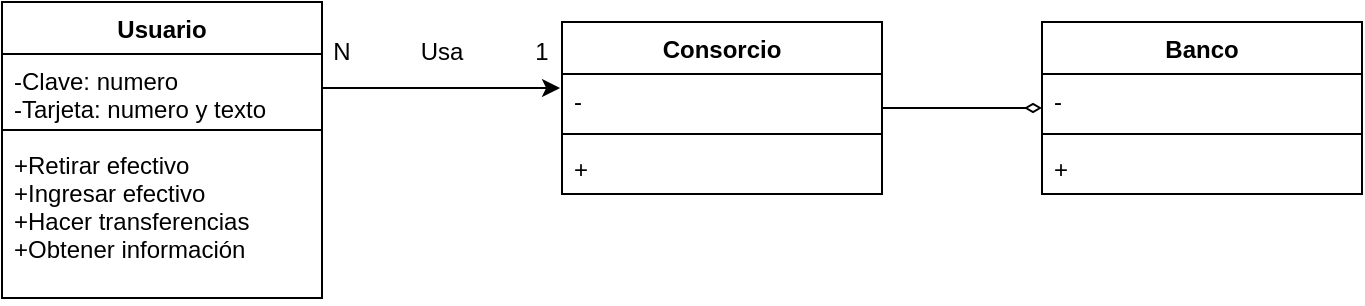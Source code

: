 <mxfile version="17.1.3" type="github" pages="2">
  <diagram id="gOP7a4YZkcO-Soyc9g9I" name="Cajero Automatico">
    <mxGraphModel dx="868" dy="482" grid="1" gridSize="10" guides="1" tooltips="1" connect="1" arrows="1" fold="1" page="1" pageScale="1" pageWidth="827" pageHeight="1169" math="0" shadow="0">
      <root>
        <mxCell id="0" />
        <mxCell id="1" parent="0" />
        <mxCell id="sYLvmIWF6ZdvHx_AD3vL-1" value="Usuario" style="swimlane;fontStyle=1;align=center;verticalAlign=top;childLayout=stackLayout;horizontal=1;startSize=26;horizontalStack=0;resizeParent=1;resizeParentMax=0;resizeLast=0;collapsible=1;marginBottom=0;" vertex="1" parent="1">
          <mxGeometry x="40" y="40" width="160" height="148" as="geometry" />
        </mxCell>
        <mxCell id="sYLvmIWF6ZdvHx_AD3vL-2" value="-Clave: numero&#xa;-Tarjeta: numero y texto" style="text;strokeColor=none;fillColor=none;align=left;verticalAlign=top;spacingLeft=4;spacingRight=4;overflow=hidden;rotatable=0;points=[[0,0.5],[1,0.5]];portConstraint=eastwest;" vertex="1" parent="sYLvmIWF6ZdvHx_AD3vL-1">
          <mxGeometry y="26" width="160" height="34" as="geometry" />
        </mxCell>
        <mxCell id="sYLvmIWF6ZdvHx_AD3vL-3" value="" style="line;strokeWidth=1;fillColor=none;align=left;verticalAlign=middle;spacingTop=-1;spacingLeft=3;spacingRight=3;rotatable=0;labelPosition=right;points=[];portConstraint=eastwest;" vertex="1" parent="sYLvmIWF6ZdvHx_AD3vL-1">
          <mxGeometry y="60" width="160" height="8" as="geometry" />
        </mxCell>
        <mxCell id="sYLvmIWF6ZdvHx_AD3vL-4" value="+Retirar efectivo&#xa;+Ingresar efectivo&#xa;+Hacer transferencias&#xa;+Obtener información" style="text;strokeColor=none;fillColor=none;align=left;verticalAlign=top;spacingLeft=4;spacingRight=4;overflow=hidden;rotatable=0;points=[[0,0.5],[1,0.5]];portConstraint=eastwest;" vertex="1" parent="sYLvmIWF6ZdvHx_AD3vL-1">
          <mxGeometry y="68" width="160" height="80" as="geometry" />
        </mxCell>
        <mxCell id="sYLvmIWF6ZdvHx_AD3vL-18" style="edgeStyle=orthogonalEdgeStyle;rounded=0;orthogonalLoop=1;jettySize=auto;html=1;entryX=0;entryY=0.5;entryDx=0;entryDy=0;endArrow=diamondThin;endFill=0;" edge="1" parent="1" source="sYLvmIWF6ZdvHx_AD3vL-5" target="sYLvmIWF6ZdvHx_AD3vL-14">
          <mxGeometry relative="1" as="geometry" />
        </mxCell>
        <mxCell id="sYLvmIWF6ZdvHx_AD3vL-5" value="Consorcio" style="swimlane;fontStyle=1;align=center;verticalAlign=top;childLayout=stackLayout;horizontal=1;startSize=26;horizontalStack=0;resizeParent=1;resizeParentMax=0;resizeLast=0;collapsible=1;marginBottom=0;" vertex="1" parent="1">
          <mxGeometry x="320" y="50" width="160" height="86" as="geometry" />
        </mxCell>
        <mxCell id="sYLvmIWF6ZdvHx_AD3vL-6" value="-" style="text;strokeColor=none;fillColor=none;align=left;verticalAlign=top;spacingLeft=4;spacingRight=4;overflow=hidden;rotatable=0;points=[[0,0.5],[1,0.5]];portConstraint=eastwest;" vertex="1" parent="sYLvmIWF6ZdvHx_AD3vL-5">
          <mxGeometry y="26" width="160" height="26" as="geometry" />
        </mxCell>
        <mxCell id="sYLvmIWF6ZdvHx_AD3vL-7" value="" style="line;strokeWidth=1;fillColor=none;align=left;verticalAlign=middle;spacingTop=-1;spacingLeft=3;spacingRight=3;rotatable=0;labelPosition=right;points=[];portConstraint=eastwest;" vertex="1" parent="sYLvmIWF6ZdvHx_AD3vL-5">
          <mxGeometry y="52" width="160" height="8" as="geometry" />
        </mxCell>
        <mxCell id="sYLvmIWF6ZdvHx_AD3vL-8" value="+" style="text;strokeColor=none;fillColor=none;align=left;verticalAlign=top;spacingLeft=4;spacingRight=4;overflow=hidden;rotatable=0;points=[[0,0.5],[1,0.5]];portConstraint=eastwest;" vertex="1" parent="sYLvmIWF6ZdvHx_AD3vL-5">
          <mxGeometry y="60" width="160" height="26" as="geometry" />
        </mxCell>
        <mxCell id="sYLvmIWF6ZdvHx_AD3vL-10" value="Usa" style="text;html=1;strokeColor=none;fillColor=none;align=center;verticalAlign=middle;whiteSpace=wrap;rounded=0;" vertex="1" parent="1">
          <mxGeometry x="230" y="50" width="60" height="30" as="geometry" />
        </mxCell>
        <mxCell id="sYLvmIWF6ZdvHx_AD3vL-11" value="N" style="text;html=1;strokeColor=none;fillColor=none;align=center;verticalAlign=middle;whiteSpace=wrap;rounded=0;" vertex="1" parent="1">
          <mxGeometry x="200" y="50" width="20" height="30" as="geometry" />
        </mxCell>
        <mxCell id="sYLvmIWF6ZdvHx_AD3vL-12" value="1" style="text;html=1;strokeColor=none;fillColor=none;align=center;verticalAlign=middle;whiteSpace=wrap;rounded=0;" vertex="1" parent="1">
          <mxGeometry x="300" y="50" width="20" height="30" as="geometry" />
        </mxCell>
        <mxCell id="sYLvmIWF6ZdvHx_AD3vL-13" style="edgeStyle=orthogonalEdgeStyle;rounded=0;orthogonalLoop=1;jettySize=auto;html=1;entryX=-0.006;entryY=0.269;entryDx=0;entryDy=0;entryPerimeter=0;" edge="1" parent="1" source="sYLvmIWF6ZdvHx_AD3vL-2" target="sYLvmIWF6ZdvHx_AD3vL-6">
          <mxGeometry relative="1" as="geometry" />
        </mxCell>
        <mxCell id="sYLvmIWF6ZdvHx_AD3vL-14" value="Banco" style="swimlane;fontStyle=1;align=center;verticalAlign=top;childLayout=stackLayout;horizontal=1;startSize=26;horizontalStack=0;resizeParent=1;resizeParentMax=0;resizeLast=0;collapsible=1;marginBottom=0;" vertex="1" parent="1">
          <mxGeometry x="560" y="50" width="160" height="86" as="geometry" />
        </mxCell>
        <mxCell id="sYLvmIWF6ZdvHx_AD3vL-15" value="-" style="text;strokeColor=none;fillColor=none;align=left;verticalAlign=top;spacingLeft=4;spacingRight=4;overflow=hidden;rotatable=0;points=[[0,0.5],[1,0.5]];portConstraint=eastwest;" vertex="1" parent="sYLvmIWF6ZdvHx_AD3vL-14">
          <mxGeometry y="26" width="160" height="26" as="geometry" />
        </mxCell>
        <mxCell id="sYLvmIWF6ZdvHx_AD3vL-16" value="" style="line;strokeWidth=1;fillColor=none;align=left;verticalAlign=middle;spacingTop=-1;spacingLeft=3;spacingRight=3;rotatable=0;labelPosition=right;points=[];portConstraint=eastwest;" vertex="1" parent="sYLvmIWF6ZdvHx_AD3vL-14">
          <mxGeometry y="52" width="160" height="8" as="geometry" />
        </mxCell>
        <mxCell id="sYLvmIWF6ZdvHx_AD3vL-17" value="+" style="text;strokeColor=none;fillColor=none;align=left;verticalAlign=top;spacingLeft=4;spacingRight=4;overflow=hidden;rotatable=0;points=[[0,0.5],[1,0.5]];portConstraint=eastwest;" vertex="1" parent="sYLvmIWF6ZdvHx_AD3vL-14">
          <mxGeometry y="60" width="160" height="26" as="geometry" />
        </mxCell>
      </root>
    </mxGraphModel>
  </diagram>
  <diagram id="d9LJZoi7f2lcKM6a8jcw" name="Video Club">
    <mxGraphModel dx="560" dy="311" grid="1" gridSize="10" guides="1" tooltips="1" connect="1" arrows="1" fold="1" page="1" pageScale="1" pageWidth="827" pageHeight="1169" math="0" shadow="0">
      <root>
        <mxCell id="C7R_7DYls7evOrGCJvDk-0" />
        <mxCell id="C7R_7DYls7evOrGCJvDk-1" parent="C7R_7DYls7evOrGCJvDk-0" />
        <mxCell id="C7R_7DYls7evOrGCJvDk-2" value="Video Casete" style="swimlane;fontStyle=1;align=center;verticalAlign=top;childLayout=stackLayout;horizontal=1;startSize=26;horizontalStack=0;resizeParent=1;resizeParentMax=0;resizeLast=0;collapsible=1;marginBottom=0;" vertex="1" parent="C7R_7DYls7evOrGCJvDk-1">
          <mxGeometry x="334" y="286" width="160" height="154" as="geometry" />
        </mxCell>
        <mxCell id="C7R_7DYls7evOrGCJvDk-3" value="-Numero de cinta: numero&#xa;-Titulo: texto&#xa;-Duración: numero&#xa;-Director: texto&#xa;-Categoría: texto&#xa;-Identificador: numero" style="text;strokeColor=none;fillColor=none;align=left;verticalAlign=top;spacingLeft=4;spacingRight=4;overflow=hidden;rotatable=0;points=[[0,0.5],[1,0.5]];portConstraint=eastwest;" vertex="1" parent="C7R_7DYls7evOrGCJvDk-2">
          <mxGeometry y="26" width="160" height="94" as="geometry" />
        </mxCell>
        <mxCell id="C7R_7DYls7evOrGCJvDk-4" value="" style="line;strokeWidth=1;fillColor=none;align=left;verticalAlign=middle;spacingTop=-1;spacingLeft=3;spacingRight=3;rotatable=0;labelPosition=right;points=[];portConstraint=eastwest;" vertex="1" parent="C7R_7DYls7evOrGCJvDk-2">
          <mxGeometry y="120" width="160" height="8" as="geometry" />
        </mxCell>
        <mxCell id="C7R_7DYls7evOrGCJvDk-5" value="+" style="text;strokeColor=none;fillColor=none;align=left;verticalAlign=top;spacingLeft=4;spacingRight=4;overflow=hidden;rotatable=0;points=[[0,0.5],[1,0.5]];portConstraint=eastwest;" vertex="1" parent="C7R_7DYls7evOrGCJvDk-2">
          <mxGeometry y="128" width="160" height="26" as="geometry" />
        </mxCell>
        <mxCell id="C7R_7DYls7evOrGCJvDk-6" value="VHS" style="swimlane;fontStyle=1;align=center;verticalAlign=top;childLayout=stackLayout;horizontal=1;startSize=26;horizontalStack=0;resizeParent=1;resizeParentMax=0;resizeLast=0;collapsible=1;marginBottom=0;" vertex="1" parent="C7R_7DYls7evOrGCJvDk-1">
          <mxGeometry x="80" y="40" width="160" height="86" as="geometry" />
        </mxCell>
        <mxCell id="C7R_7DYls7evOrGCJvDk-7" value="-" style="text;strokeColor=none;fillColor=none;align=left;verticalAlign=top;spacingLeft=4;spacingRight=4;overflow=hidden;rotatable=0;points=[[0,0.5],[1,0.5]];portConstraint=eastwest;" vertex="1" parent="C7R_7DYls7evOrGCJvDk-6">
          <mxGeometry y="26" width="160" height="26" as="geometry" />
        </mxCell>
        <mxCell id="C7R_7DYls7evOrGCJvDk-8" value="" style="line;strokeWidth=1;fillColor=none;align=left;verticalAlign=middle;spacingTop=-1;spacingLeft=3;spacingRight=3;rotatable=0;labelPosition=right;points=[];portConstraint=eastwest;" vertex="1" parent="C7R_7DYls7evOrGCJvDk-6">
          <mxGeometry y="52" width="160" height="8" as="geometry" />
        </mxCell>
        <mxCell id="C7R_7DYls7evOrGCJvDk-9" value="+" style="text;strokeColor=none;fillColor=none;align=left;verticalAlign=top;spacingLeft=4;spacingRight=4;overflow=hidden;rotatable=0;points=[[0,0.5],[1,0.5]];portConstraint=eastwest;" vertex="1" parent="C7R_7DYls7evOrGCJvDk-6">
          <mxGeometry y="60" width="160" height="26" as="geometry" />
        </mxCell>
        <mxCell id="C7R_7DYls7evOrGCJvDk-10" value="Beta" style="swimlane;fontStyle=1;align=center;verticalAlign=top;childLayout=stackLayout;horizontal=1;startSize=26;horizontalStack=0;resizeParent=1;resizeParentMax=0;resizeLast=0;collapsible=1;marginBottom=0;" vertex="1" parent="C7R_7DYls7evOrGCJvDk-1">
          <mxGeometry x="80" y="200" width="160" height="86" as="geometry" />
        </mxCell>
        <mxCell id="C7R_7DYls7evOrGCJvDk-11" value="-" style="text;strokeColor=none;fillColor=none;align=left;verticalAlign=top;spacingLeft=4;spacingRight=4;overflow=hidden;rotatable=0;points=[[0,0.5],[1,0.5]];portConstraint=eastwest;" vertex="1" parent="C7R_7DYls7evOrGCJvDk-10">
          <mxGeometry y="26" width="160" height="26" as="geometry" />
        </mxCell>
        <mxCell id="C7R_7DYls7evOrGCJvDk-12" value="" style="line;strokeWidth=1;fillColor=none;align=left;verticalAlign=middle;spacingTop=-1;spacingLeft=3;spacingRight=3;rotatable=0;labelPosition=right;points=[];portConstraint=eastwest;" vertex="1" parent="C7R_7DYls7evOrGCJvDk-10">
          <mxGeometry y="52" width="160" height="8" as="geometry" />
        </mxCell>
        <mxCell id="C7R_7DYls7evOrGCJvDk-13" value="+" style="text;strokeColor=none;fillColor=none;align=left;verticalAlign=top;spacingLeft=4;spacingRight=4;overflow=hidden;rotatable=0;points=[[0,0.5],[1,0.5]];portConstraint=eastwest;" vertex="1" parent="C7R_7DYls7evOrGCJvDk-10">
          <mxGeometry y="60" width="160" height="26" as="geometry" />
        </mxCell>
        <mxCell id="C7R_7DYls7evOrGCJvDk-16" style="edgeStyle=orthogonalEdgeStyle;rounded=0;orthogonalLoop=1;jettySize=auto;html=1;entryX=1;entryY=0.5;entryDx=0;entryDy=0;endArrow=block;endFill=0;" edge="1" parent="C7R_7DYls7evOrGCJvDk-1" source="C7R_7DYls7evOrGCJvDk-7" target="C7R_7DYls7evOrGCJvDk-3">
          <mxGeometry relative="1" as="geometry" />
        </mxCell>
        <mxCell id="C7R_7DYls7evOrGCJvDk-17" style="edgeStyle=orthogonalEdgeStyle;rounded=0;orthogonalLoop=1;jettySize=auto;html=1;entryX=1;entryY=0.5;entryDx=0;entryDy=0;endArrow=block;endFill=0;" edge="1" parent="C7R_7DYls7evOrGCJvDk-1" source="C7R_7DYls7evOrGCJvDk-11" target="C7R_7DYls7evOrGCJvDk-3">
          <mxGeometry relative="1" as="geometry" />
        </mxCell>
        <mxCell id="C7R_7DYls7evOrGCJvDk-22" style="edgeStyle=orthogonalEdgeStyle;rounded=0;orthogonalLoop=1;jettySize=auto;html=1;entryX=0;entryY=0.5;entryDx=0;entryDy=0;endArrow=diamondThin;endFill=1;" edge="1" parent="C7R_7DYls7evOrGCJvDk-1" source="C7R_7DYls7evOrGCJvDk-18" target="C7R_7DYls7evOrGCJvDk-3">
          <mxGeometry relative="1" as="geometry" />
        </mxCell>
        <mxCell id="C7R_7DYls7evOrGCJvDk-18" value="Actor" style="swimlane;fontStyle=1;align=center;verticalAlign=top;childLayout=stackLayout;horizontal=1;startSize=26;horizontalStack=0;resizeParent=1;resizeParentMax=0;resizeLast=0;collapsible=1;marginBottom=0;" vertex="1" parent="C7R_7DYls7evOrGCJvDk-1">
          <mxGeometry x="80" y="360" width="160" height="114" as="geometry" />
        </mxCell>
        <mxCell id="C7R_7DYls7evOrGCJvDk-19" value="-Nombre: texto&#xa;-Edad: numero&#xa;-Estado Civil: texto" style="text;strokeColor=none;fillColor=none;align=left;verticalAlign=top;spacingLeft=4;spacingRight=4;overflow=hidden;rotatable=0;points=[[0,0.5],[1,0.5]];portConstraint=eastwest;" vertex="1" parent="C7R_7DYls7evOrGCJvDk-18">
          <mxGeometry y="26" width="160" height="54" as="geometry" />
        </mxCell>
        <mxCell id="C7R_7DYls7evOrGCJvDk-20" value="" style="line;strokeWidth=1;fillColor=none;align=left;verticalAlign=middle;spacingTop=-1;spacingLeft=3;spacingRight=3;rotatable=0;labelPosition=right;points=[];portConstraint=eastwest;" vertex="1" parent="C7R_7DYls7evOrGCJvDk-18">
          <mxGeometry y="80" width="160" height="8" as="geometry" />
        </mxCell>
        <mxCell id="C7R_7DYls7evOrGCJvDk-21" value="+" style="text;strokeColor=none;fillColor=none;align=left;verticalAlign=top;spacingLeft=4;spacingRight=4;overflow=hidden;rotatable=0;points=[[0,0.5],[1,0.5]];portConstraint=eastwest;" vertex="1" parent="C7R_7DYls7evOrGCJvDk-18">
          <mxGeometry y="88" width="160" height="26" as="geometry" />
        </mxCell>
        <mxCell id="C7R_7DYls7evOrGCJvDk-23" value="Pelicula" style="swimlane;fontStyle=1;align=center;verticalAlign=top;childLayout=stackLayout;horizontal=1;startSize=26;horizontalStack=0;resizeParent=1;resizeParentMax=0;resizeLast=0;collapsible=1;marginBottom=0;" vertex="1" parent="C7R_7DYls7evOrGCJvDk-1">
          <mxGeometry x="334" y="520" width="160" height="86" as="geometry" />
        </mxCell>
        <mxCell id="C7R_7DYls7evOrGCJvDk-24" value="-" style="text;strokeColor=none;fillColor=none;align=left;verticalAlign=top;spacingLeft=4;spacingRight=4;overflow=hidden;rotatable=0;points=[[0,0.5],[1,0.5]];portConstraint=eastwest;" vertex="1" parent="C7R_7DYls7evOrGCJvDk-23">
          <mxGeometry y="26" width="160" height="26" as="geometry" />
        </mxCell>
        <mxCell id="C7R_7DYls7evOrGCJvDk-25" value="" style="line;strokeWidth=1;fillColor=none;align=left;verticalAlign=middle;spacingTop=-1;spacingLeft=3;spacingRight=3;rotatable=0;labelPosition=right;points=[];portConstraint=eastwest;" vertex="1" parent="C7R_7DYls7evOrGCJvDk-23">
          <mxGeometry y="52" width="160" height="8" as="geometry" />
        </mxCell>
        <mxCell id="C7R_7DYls7evOrGCJvDk-26" value="+" style="text;strokeColor=none;fillColor=none;align=left;verticalAlign=top;spacingLeft=4;spacingRight=4;overflow=hidden;rotatable=0;points=[[0,0.5],[1,0.5]];portConstraint=eastwest;" vertex="1" parent="C7R_7DYls7evOrGCJvDk-23">
          <mxGeometry y="60" width="160" height="26" as="geometry" />
        </mxCell>
        <mxCell id="C7R_7DYls7evOrGCJvDk-27" style="edgeStyle=orthogonalEdgeStyle;rounded=0;orthogonalLoop=1;jettySize=auto;html=1;entryX=1;entryY=0.5;entryDx=0;entryDy=0;endArrow=diamondThin;endFill=0;exitX=1;exitY=0.5;exitDx=0;exitDy=0;" edge="1" parent="C7R_7DYls7evOrGCJvDk-1" source="C7R_7DYls7evOrGCJvDk-24" target="C7R_7DYls7evOrGCJvDk-5">
          <mxGeometry relative="1" as="geometry" />
        </mxCell>
        <mxCell id="C7R_7DYls7evOrGCJvDk-39" style="edgeStyle=orthogonalEdgeStyle;rounded=0;orthogonalLoop=1;jettySize=auto;html=1;entryX=1.001;entryY=0.95;entryDx=0;entryDy=0;entryPerimeter=0;endArrow=open;endFill=0;" edge="1" parent="C7R_7DYls7evOrGCJvDk-1" source="C7R_7DYls7evOrGCJvDk-28" target="C7R_7DYls7evOrGCJvDk-3">
          <mxGeometry relative="1" as="geometry" />
        </mxCell>
        <mxCell id="C7R_7DYls7evOrGCJvDk-28" value="Socio" style="swimlane;fontStyle=1;align=center;verticalAlign=top;childLayout=stackLayout;horizontal=1;startSize=26;horizontalStack=0;resizeParent=1;resizeParentMax=0;resizeLast=0;collapsible=1;marginBottom=0;" vertex="1" parent="C7R_7DYls7evOrGCJvDk-1">
          <mxGeometry x="620" y="310" width="160" height="184" as="geometry" />
        </mxCell>
        <mxCell id="C7R_7DYls7evOrGCJvDk-29" value="-Numero de socio: numero&#xa;-Nombre: texto&#xa;-Apellido: texto&#xa;-Teléfono: numero&#xa;-Dirección: texto y numero&#xa;" style="text;strokeColor=none;fillColor=none;align=left;verticalAlign=top;spacingLeft=4;spacingRight=4;overflow=hidden;rotatable=0;points=[[0,0.5],[1,0.5]];portConstraint=eastwest;" vertex="1" parent="C7R_7DYls7evOrGCJvDk-28">
          <mxGeometry y="26" width="160" height="124" as="geometry" />
        </mxCell>
        <mxCell id="C7R_7DYls7evOrGCJvDk-30" value="" style="line;strokeWidth=1;fillColor=none;align=left;verticalAlign=middle;spacingTop=-1;spacingLeft=3;spacingRight=3;rotatable=0;labelPosition=right;points=[];portConstraint=eastwest;" vertex="1" parent="C7R_7DYls7evOrGCJvDk-28">
          <mxGeometry y="150" width="160" height="8" as="geometry" />
        </mxCell>
        <mxCell id="C7R_7DYls7evOrGCJvDk-31" value="+" style="text;strokeColor=none;fillColor=none;align=left;verticalAlign=top;spacingLeft=4;spacingRight=4;overflow=hidden;rotatable=0;points=[[0,0.5],[1,0.5]];portConstraint=eastwest;" vertex="1" parent="C7R_7DYls7evOrGCJvDk-28">
          <mxGeometry y="158" width="160" height="26" as="geometry" />
        </mxCell>
        <mxCell id="C7R_7DYls7evOrGCJvDk-37" style="edgeStyle=orthogonalEdgeStyle;rounded=0;orthogonalLoop=1;jettySize=auto;html=1;entryX=1;entryY=0.5;entryDx=0;entryDy=0;endArrow=block;endFill=0;exitX=1;exitY=0.5;exitDx=0;exitDy=0;" edge="1" parent="C7R_7DYls7evOrGCJvDk-1" source="C7R_7DYls7evOrGCJvDk-34" target="C7R_7DYls7evOrGCJvDk-3">
          <mxGeometry relative="1" as="geometry">
            <Array as="points">
              <mxPoint x="514" y="153" />
              <mxPoint x="514" y="359" />
            </Array>
          </mxGeometry>
        </mxCell>
        <mxCell id="C7R_7DYls7evOrGCJvDk-33" value="DVD" style="swimlane;fontStyle=1;align=center;verticalAlign=top;childLayout=stackLayout;horizontal=1;startSize=26;horizontalStack=0;resizeParent=1;resizeParentMax=0;resizeLast=0;collapsible=1;marginBottom=0;" vertex="1" parent="C7R_7DYls7evOrGCJvDk-1">
          <mxGeometry x="290" y="114" width="160" height="86" as="geometry" />
        </mxCell>
        <mxCell id="C7R_7DYls7evOrGCJvDk-34" value="-" style="text;strokeColor=none;fillColor=none;align=left;verticalAlign=top;spacingLeft=4;spacingRight=4;overflow=hidden;rotatable=0;points=[[0,0.5],[1,0.5]];portConstraint=eastwest;" vertex="1" parent="C7R_7DYls7evOrGCJvDk-33">
          <mxGeometry y="26" width="160" height="26" as="geometry" />
        </mxCell>
        <mxCell id="C7R_7DYls7evOrGCJvDk-35" value="" style="line;strokeWidth=1;fillColor=none;align=left;verticalAlign=middle;spacingTop=-1;spacingLeft=3;spacingRight=3;rotatable=0;labelPosition=right;points=[];portConstraint=eastwest;" vertex="1" parent="C7R_7DYls7evOrGCJvDk-33">
          <mxGeometry y="52" width="160" height="8" as="geometry" />
        </mxCell>
        <mxCell id="C7R_7DYls7evOrGCJvDk-36" value="+" style="text;strokeColor=none;fillColor=none;align=left;verticalAlign=top;spacingLeft=4;spacingRight=4;overflow=hidden;rotatable=0;points=[[0,0.5],[1,0.5]];portConstraint=eastwest;" vertex="1" parent="C7R_7DYls7evOrGCJvDk-33">
          <mxGeometry y="60" width="160" height="26" as="geometry" />
        </mxCell>
        <mxCell id="C7R_7DYls7evOrGCJvDk-40" value="Alquila" style="text;html=1;strokeColor=none;fillColor=none;align=center;verticalAlign=middle;whiteSpace=wrap;rounded=0;" vertex="1" parent="C7R_7DYls7evOrGCJvDk-1">
          <mxGeometry x="530" y="370" width="60" height="30" as="geometry" />
        </mxCell>
        <mxCell id="pd8xmX8oaHpEOQDIeyqp-0" value="N" style="text;html=1;strokeColor=none;fillColor=none;align=center;verticalAlign=middle;whiteSpace=wrap;rounded=0;" vertex="1" parent="C7R_7DYls7evOrGCJvDk-1">
          <mxGeometry x="600" y="370" width="20" height="30" as="geometry" />
        </mxCell>
        <mxCell id="_eFPDm53KP3C4uQd2-go-0" value="N" style="text;html=1;strokeColor=none;fillColor=none;align=center;verticalAlign=middle;whiteSpace=wrap;rounded=0;" vertex="1" parent="C7R_7DYls7evOrGCJvDk-1">
          <mxGeometry x="494" y="370" width="20" height="30" as="geometry" />
        </mxCell>
      </root>
    </mxGraphModel>
  </diagram>
</mxfile>
